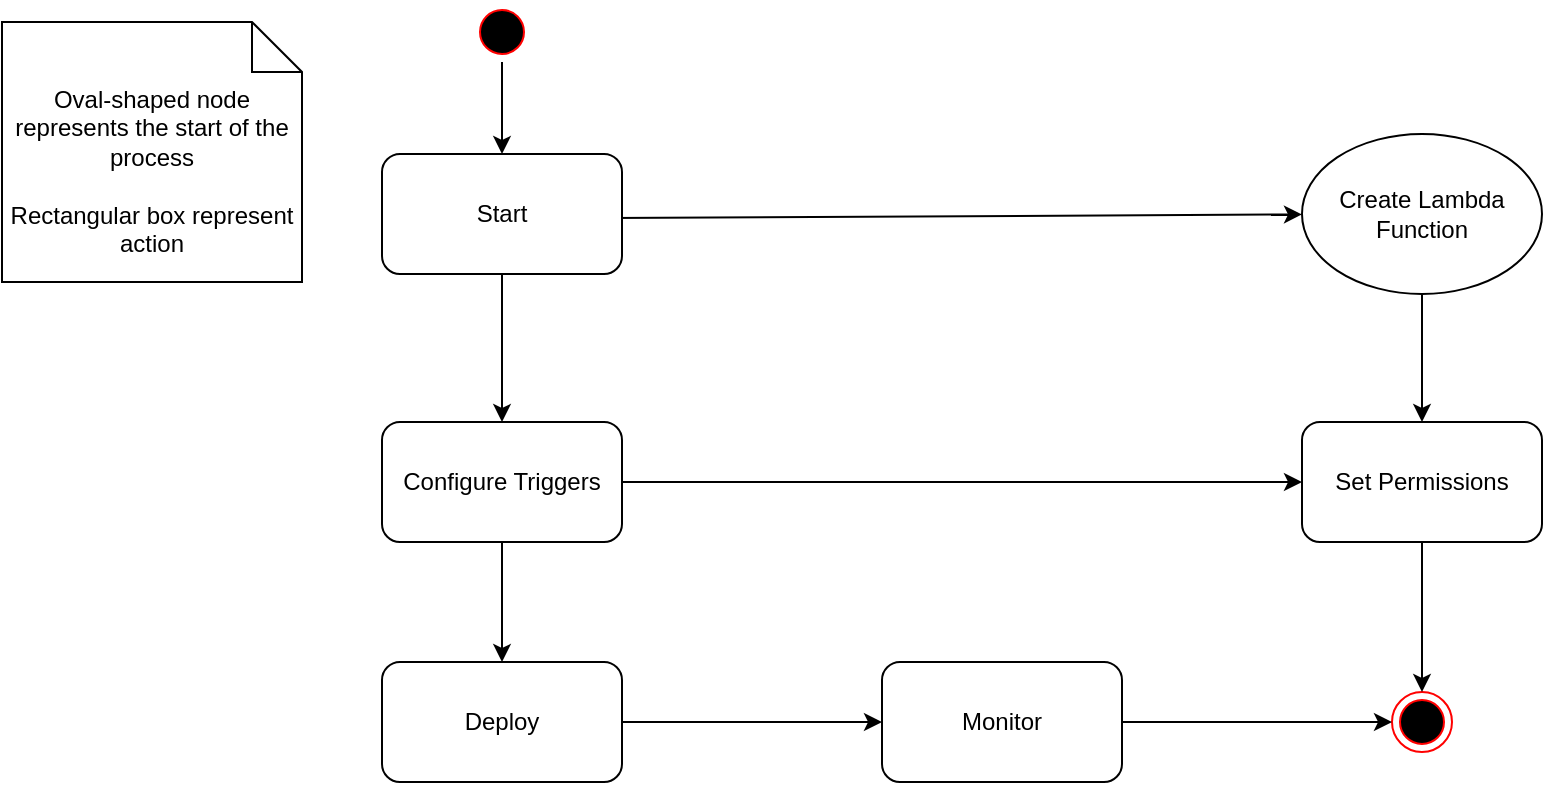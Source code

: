<mxfile version="22.1.11" type="github">
  <diagram name="Page-1" id="e7e014a7-5840-1c2e-5031-d8a46d1fe8dd">
    <mxGraphModel dx="1434" dy="1598" grid="1" gridSize="10" guides="1" tooltips="1" connect="1" arrows="1" fold="1" page="1" pageScale="1" pageWidth="1169" pageHeight="826" background="none" math="0" shadow="0">
      <root>
        <mxCell id="0" />
        <mxCell id="1" parent="0" />
        <mxCell id="eZNokqmM4gsM78GEGSY4-41" value="" style="ellipse;shape=startState;fillColor=#000000;strokeColor=#ff0000;" parent="1" vertex="1">
          <mxGeometry x="515" y="-740" width="30" height="30" as="geometry" />
        </mxCell>
        <mxCell id="eZNokqmM4gsM78GEGSY4-43" value="Oval-shaped node represents the start of the process&lt;br&gt;&lt;br&gt;Rectangular box represent action" style="shape=note2;boundedLbl=1;whiteSpace=wrap;html=1;size=25;verticalAlign=top;align=center;" parent="1" vertex="1">
          <mxGeometry x="280" y="-730" width="150" height="130" as="geometry" />
        </mxCell>
        <mxCell id="eZNokqmM4gsM78GEGSY4-45" value="" style="endArrow=classic;html=1;rounded=0;exitX=0.95;exitY=0.533;exitDx=0;exitDy=0;exitPerimeter=0;" parent="1" source="eZNokqmM4gsM78GEGSY4-50" target="eZNokqmM4gsM78GEGSY4-60" edge="1">
          <mxGeometry width="50" height="50" relative="1" as="geometry">
            <mxPoint x="584.5" y="-650" as="sourcePoint" />
            <mxPoint x="730" y="-650" as="targetPoint" />
          </mxGeometry>
        </mxCell>
        <mxCell id="eZNokqmM4gsM78GEGSY4-47" value="" style="endArrow=classic;html=1;rounded=0;" parent="1" source="eZNokqmM4gsM78GEGSY4-50" target="eZNokqmM4gsM78GEGSY4-61" edge="1">
          <mxGeometry width="50" height="50" relative="1" as="geometry">
            <mxPoint x="524.5" y="-610" as="sourcePoint" />
            <mxPoint x="530" y="-540" as="targetPoint" />
          </mxGeometry>
        </mxCell>
        <mxCell id="eZNokqmM4gsM78GEGSY4-48" value="Set Permissions" style="rounded=1;whiteSpace=wrap;html=1;" parent="1" vertex="1">
          <mxGeometry x="930" y="-530" width="120" height="60" as="geometry" />
        </mxCell>
        <mxCell id="eZNokqmM4gsM78GEGSY4-49" value="" style="endArrow=classic;html=1;rounded=0;exitX=1;exitY=0.5;exitDx=0;exitDy=0;entryX=0;entryY=0.5;entryDx=0;entryDy=0;" parent="1" source="eZNokqmM4gsM78GEGSY4-61" target="eZNokqmM4gsM78GEGSY4-48" edge="1">
          <mxGeometry width="50" height="50" relative="1" as="geometry">
            <mxPoint x="590" y="-500" as="sourcePoint" />
            <mxPoint x="690" y="-490" as="targetPoint" />
          </mxGeometry>
        </mxCell>
        <mxCell id="eZNokqmM4gsM78GEGSY4-50" value="Start" style="rounded=1;whiteSpace=wrap;html=1;" parent="1" vertex="1">
          <mxGeometry x="470" y="-664" width="120" height="60" as="geometry" />
        </mxCell>
        <mxCell id="eZNokqmM4gsM78GEGSY4-52" value="Deploy" style="rounded=1;whiteSpace=wrap;html=1;" parent="1" vertex="1">
          <mxGeometry x="470" y="-410" width="120" height="60" as="geometry" />
        </mxCell>
        <mxCell id="eZNokqmM4gsM78GEGSY4-53" value="" style="endArrow=classic;html=1;rounded=0;exitX=0.5;exitY=1;exitDx=0;exitDy=0;" parent="1" source="eZNokqmM4gsM78GEGSY4-61" target="eZNokqmM4gsM78GEGSY4-52" edge="1">
          <mxGeometry width="50" height="50" relative="1" as="geometry">
            <mxPoint x="530" y="-460" as="sourcePoint" />
            <mxPoint x="830" y="-550" as="targetPoint" />
          </mxGeometry>
        </mxCell>
        <mxCell id="eZNokqmM4gsM78GEGSY4-54" value="Monitor" style="rounded=1;whiteSpace=wrap;html=1;" parent="1" vertex="1">
          <mxGeometry x="720" y="-410" width="120" height="60" as="geometry" />
        </mxCell>
        <mxCell id="eZNokqmM4gsM78GEGSY4-55" value="" style="endArrow=classic;html=1;rounded=0;exitX=1;exitY=0.5;exitDx=0;exitDy=0;entryX=0;entryY=0.5;entryDx=0;entryDy=0;" parent="1" source="eZNokqmM4gsM78GEGSY4-52" target="eZNokqmM4gsM78GEGSY4-54" edge="1">
          <mxGeometry width="50" height="50" relative="1" as="geometry">
            <mxPoint x="780" y="-500" as="sourcePoint" />
            <mxPoint x="830" y="-550" as="targetPoint" />
          </mxGeometry>
        </mxCell>
        <mxCell id="eZNokqmM4gsM78GEGSY4-57" value="" style="ellipse;shape=endState;fillColor=#000000;strokeColor=#ff0000" parent="1" vertex="1">
          <mxGeometry x="975" y="-395" width="30" height="30" as="geometry" />
        </mxCell>
        <mxCell id="eZNokqmM4gsM78GEGSY4-58" value="" style="endArrow=classic;html=1;rounded=0;exitX=1;exitY=0.5;exitDx=0;exitDy=0;entryX=0;entryY=0.5;entryDx=0;entryDy=0;" parent="1" source="eZNokqmM4gsM78GEGSY4-54" target="eZNokqmM4gsM78GEGSY4-57" edge="1">
          <mxGeometry width="50" height="50" relative="1" as="geometry">
            <mxPoint x="780" y="-500" as="sourcePoint" />
            <mxPoint x="830" y="-550" as="targetPoint" />
          </mxGeometry>
        </mxCell>
        <mxCell id="eZNokqmM4gsM78GEGSY4-59" value="" style="endArrow=classic;html=1;rounded=0;exitX=0.5;exitY=1;exitDx=0;exitDy=0;" parent="1" source="eZNokqmM4gsM78GEGSY4-41" target="eZNokqmM4gsM78GEGSY4-50" edge="1">
          <mxGeometry width="50" height="50" relative="1" as="geometry">
            <mxPoint x="550" y="-710" as="sourcePoint" />
            <mxPoint x="525" y="-680" as="targetPoint" />
          </mxGeometry>
        </mxCell>
        <mxCell id="eZNokqmM4gsM78GEGSY4-60" value="Create Lambda Function" style="ellipse;whiteSpace=wrap;html=1;" parent="1" vertex="1">
          <mxGeometry x="930" y="-674" width="120" height="80" as="geometry" />
        </mxCell>
        <mxCell id="eZNokqmM4gsM78GEGSY4-61" value="Configure Triggers" style="rounded=1;whiteSpace=wrap;html=1;" parent="1" vertex="1">
          <mxGeometry x="470" y="-530" width="120" height="60" as="geometry" />
        </mxCell>
        <mxCell id="Ktv96c1fyUBADS9cDcn9-1" value="" style="endArrow=classic;html=1;rounded=0;exitX=0.5;exitY=1;exitDx=0;exitDy=0;entryX=0.5;entryY=0;entryDx=0;entryDy=0;" edge="1" parent="1" source="eZNokqmM4gsM78GEGSY4-60" target="eZNokqmM4gsM78GEGSY4-48">
          <mxGeometry width="50" height="50" relative="1" as="geometry">
            <mxPoint x="590" y="-420" as="sourcePoint" />
            <mxPoint x="610" y="-450" as="targetPoint" />
          </mxGeometry>
        </mxCell>
        <mxCell id="Ktv96c1fyUBADS9cDcn9-3" value="" style="endArrow=classic;html=1;rounded=0;exitX=0.5;exitY=1;exitDx=0;exitDy=0;entryX=0.5;entryY=0;entryDx=0;entryDy=0;" edge="1" parent="1" source="eZNokqmM4gsM78GEGSY4-48" target="eZNokqmM4gsM78GEGSY4-57">
          <mxGeometry width="50" height="50" relative="1" as="geometry">
            <mxPoint x="560" y="-400" as="sourcePoint" />
            <mxPoint x="610" y="-450" as="targetPoint" />
          </mxGeometry>
        </mxCell>
      </root>
    </mxGraphModel>
  </diagram>
</mxfile>
